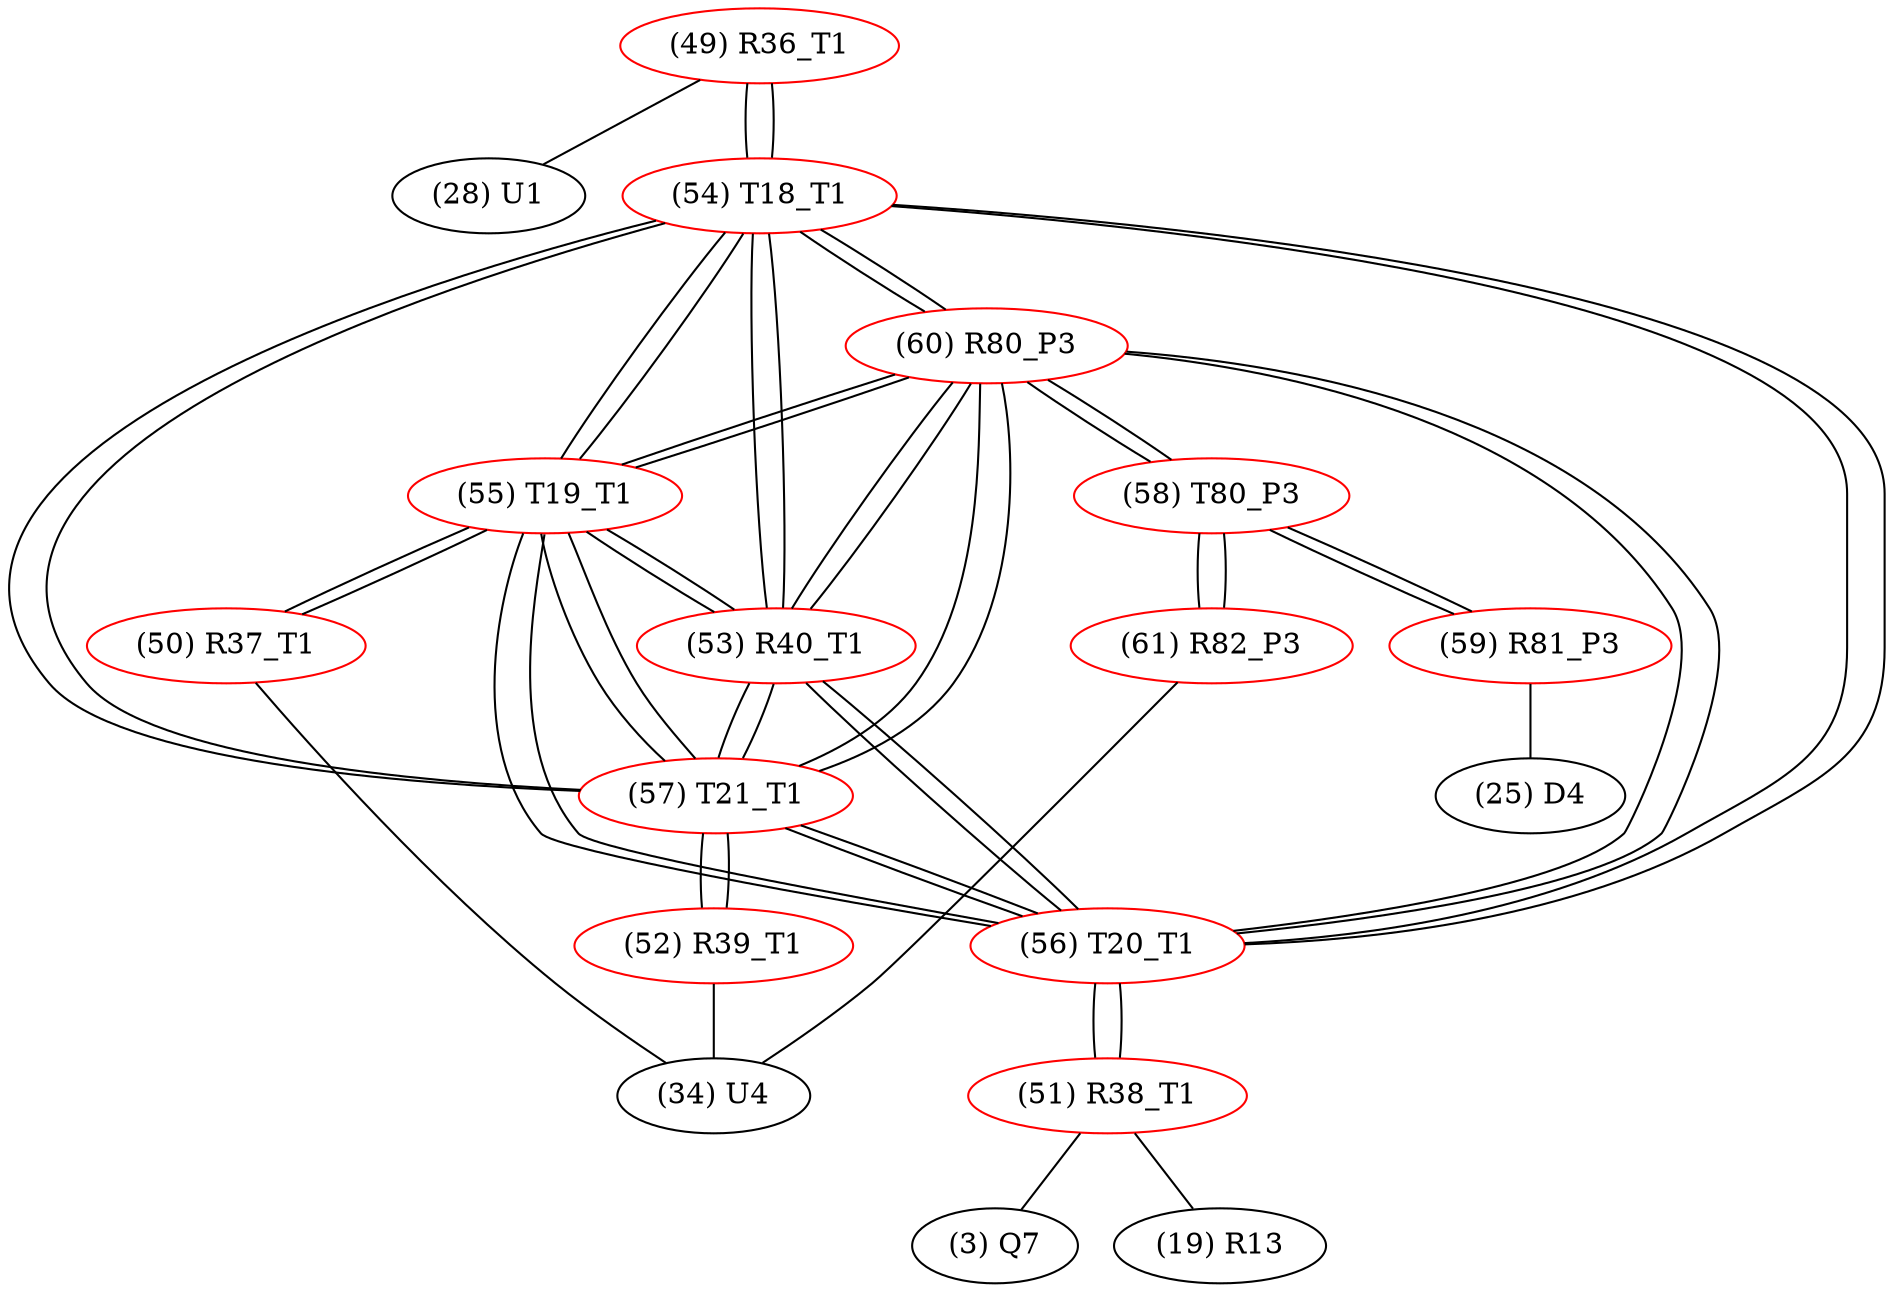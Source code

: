 graph {
	49 [label="(49) R36_T1" color=red]
	28 [label="(28) U1"]
	54 [label="(54) T18_T1"]
	50 [label="(50) R37_T1" color=red]
	34 [label="(34) U4"]
	55 [label="(55) T19_T1"]
	51 [label="(51) R38_T1" color=red]
	3 [label="(3) Q7"]
	19 [label="(19) R13"]
	56 [label="(56) T20_T1"]
	52 [label="(52) R39_T1" color=red]
	34 [label="(34) U4"]
	57 [label="(57) T21_T1"]
	53 [label="(53) R40_T1" color=red]
	60 [label="(60) R80_P3"]
	54 [label="(54) T18_T1"]
	57 [label="(57) T21_T1"]
	56 [label="(56) T20_T1"]
	55 [label="(55) T19_T1"]
	54 [label="(54) T18_T1" color=red]
	49 [label="(49) R36_T1"]
	60 [label="(60) R80_P3"]
	57 [label="(57) T21_T1"]
	56 [label="(56) T20_T1"]
	55 [label="(55) T19_T1"]
	53 [label="(53) R40_T1"]
	55 [label="(55) T19_T1" color=red]
	50 [label="(50) R37_T1"]
	60 [label="(60) R80_P3"]
	54 [label="(54) T18_T1"]
	57 [label="(57) T21_T1"]
	56 [label="(56) T20_T1"]
	53 [label="(53) R40_T1"]
	56 [label="(56) T20_T1" color=red]
	51 [label="(51) R38_T1"]
	60 [label="(60) R80_P3"]
	54 [label="(54) T18_T1"]
	57 [label="(57) T21_T1"]
	55 [label="(55) T19_T1"]
	53 [label="(53) R40_T1"]
	57 [label="(57) T21_T1" color=red]
	52 [label="(52) R39_T1"]
	60 [label="(60) R80_P3"]
	54 [label="(54) T18_T1"]
	56 [label="(56) T20_T1"]
	55 [label="(55) T19_T1"]
	53 [label="(53) R40_T1"]
	58 [label="(58) T80_P3" color=red]
	59 [label="(59) R81_P3"]
	61 [label="(61) R82_P3"]
	60 [label="(60) R80_P3"]
	59 [label="(59) R81_P3" color=red]
	25 [label="(25) D4"]
	58 [label="(58) T80_P3"]
	60 [label="(60) R80_P3" color=red]
	54 [label="(54) T18_T1"]
	57 [label="(57) T21_T1"]
	56 [label="(56) T20_T1"]
	55 [label="(55) T19_T1"]
	53 [label="(53) R40_T1"]
	58 [label="(58) T80_P3"]
	61 [label="(61) R82_P3" color=red]
	34 [label="(34) U4"]
	58 [label="(58) T80_P3"]
	49 -- 28
	49 -- 54
	50 -- 34
	50 -- 55
	51 -- 3
	51 -- 19
	51 -- 56
	52 -- 34
	52 -- 57
	53 -- 60
	53 -- 54
	53 -- 57
	53 -- 56
	53 -- 55
	54 -- 49
	54 -- 60
	54 -- 57
	54 -- 56
	54 -- 55
	54 -- 53
	55 -- 50
	55 -- 60
	55 -- 54
	55 -- 57
	55 -- 56
	55 -- 53
	56 -- 51
	56 -- 60
	56 -- 54
	56 -- 57
	56 -- 55
	56 -- 53
	57 -- 52
	57 -- 60
	57 -- 54
	57 -- 56
	57 -- 55
	57 -- 53
	58 -- 59
	58 -- 61
	58 -- 60
	59 -- 25
	59 -- 58
	60 -- 54
	60 -- 57
	60 -- 56
	60 -- 55
	60 -- 53
	60 -- 58
	61 -- 34
	61 -- 58
}